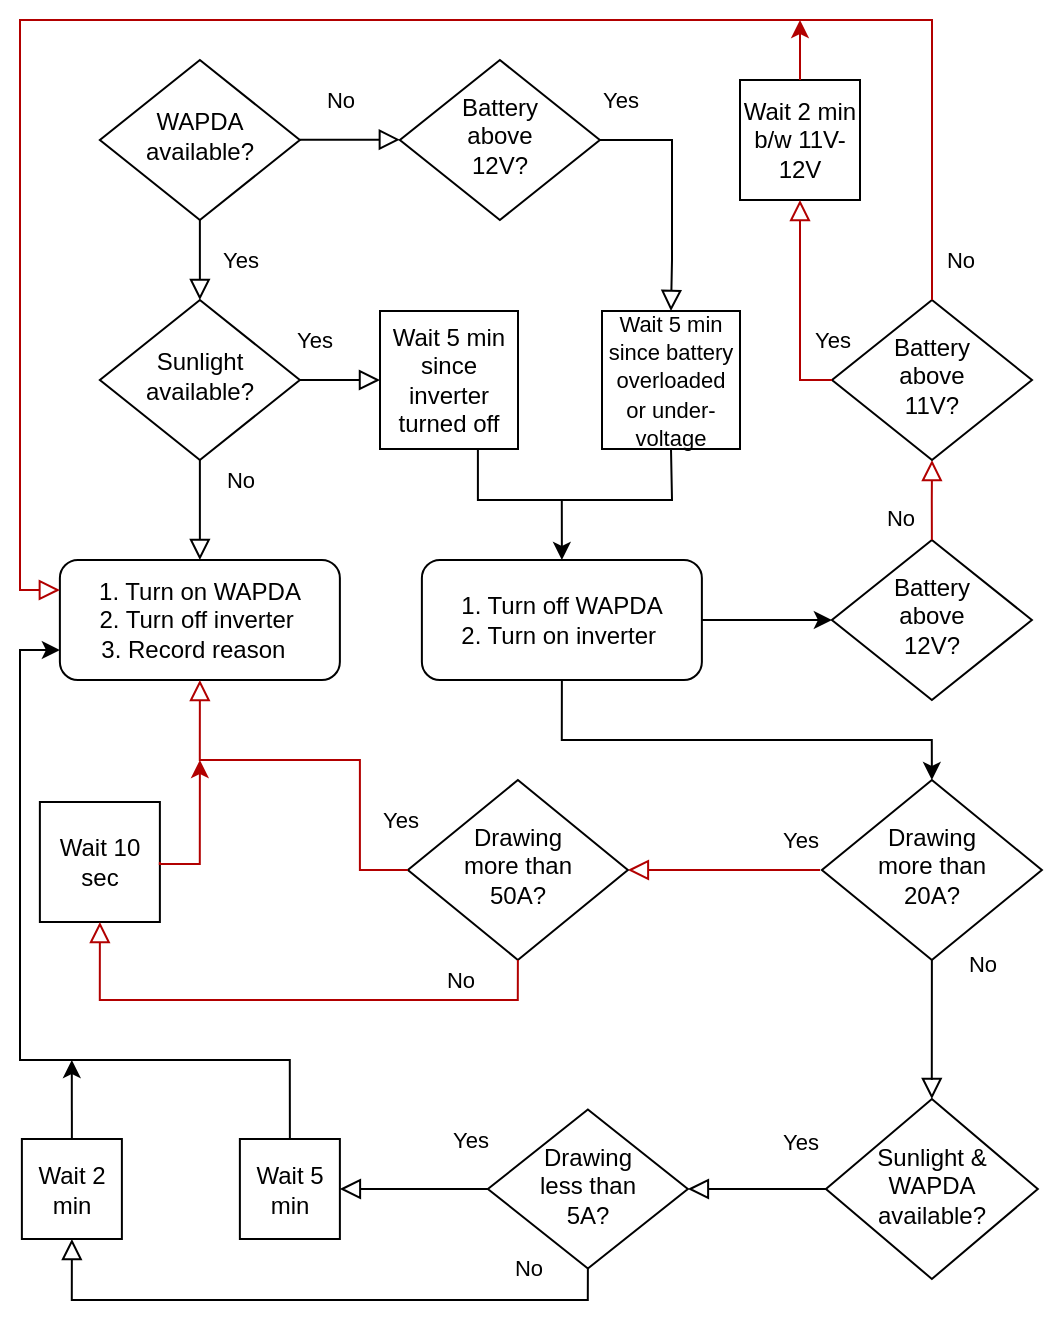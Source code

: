 <mxfile version="27.0.8">
  <diagram id="C5RBs43oDa-KdzZeNtuy" name="Page-1">
    <mxGraphModel dx="437" dy="227" grid="1" gridSize="10" guides="1" tooltips="1" connect="1" arrows="1" fold="1" page="1" pageScale="1" pageWidth="827" pageHeight="1169" math="0" shadow="0">
      <root>
        <mxCell id="WIyWlLk6GJQsqaUBKTNV-0" />
        <mxCell id="WIyWlLk6GJQsqaUBKTNV-1" parent="WIyWlLk6GJQsqaUBKTNV-0" />
        <mxCell id="WIyWlLk6GJQsqaUBKTNV-4" value="Yes" style="rounded=0;html=1;jettySize=auto;orthogonalLoop=1;fontSize=11;endArrow=block;endFill=0;endSize=8;strokeWidth=1;shadow=0;labelBackgroundColor=none;edgeStyle=orthogonalEdgeStyle;" parent="WIyWlLk6GJQsqaUBKTNV-1" source="WIyWlLk6GJQsqaUBKTNV-6" target="WIyWlLk6GJQsqaUBKTNV-10" edge="1">
          <mxGeometry y="20" relative="1" as="geometry">
            <mxPoint as="offset" />
          </mxGeometry>
        </mxCell>
        <mxCell id="WIyWlLk6GJQsqaUBKTNV-6" value="&lt;div&gt;WAPDA available?&lt;/div&gt;" style="rhombus;whiteSpace=wrap;html=1;shadow=0;fontFamily=Helvetica;fontSize=12;align=center;strokeWidth=1;spacing=6;spacingTop=-4;" parent="WIyWlLk6GJQsqaUBKTNV-1" vertex="1">
          <mxGeometry x="119.94" y="160" width="100" height="80" as="geometry" />
        </mxCell>
        <mxCell id="WIyWlLk6GJQsqaUBKTNV-8" value="No" style="rounded=0;html=1;jettySize=auto;orthogonalLoop=1;fontSize=11;endArrow=block;endFill=0;endSize=8;strokeWidth=1;shadow=0;labelBackgroundColor=none;edgeStyle=orthogonalEdgeStyle;" parent="WIyWlLk6GJQsqaUBKTNV-1" source="WIyWlLk6GJQsqaUBKTNV-10" target="WIyWlLk6GJQsqaUBKTNV-11" edge="1">
          <mxGeometry x="-0.6" y="20" relative="1" as="geometry">
            <mxPoint as="offset" />
          </mxGeometry>
        </mxCell>
        <mxCell id="WIyWlLk6GJQsqaUBKTNV-9" value="Yes" style="edgeStyle=orthogonalEdgeStyle;rounded=0;html=1;jettySize=auto;orthogonalLoop=1;fontSize=11;endArrow=block;endFill=0;endSize=8;strokeWidth=1;shadow=0;labelBackgroundColor=none;entryX=0;entryY=0.5;entryDx=0;entryDy=0;" parent="WIyWlLk6GJQsqaUBKTNV-1" source="WIyWlLk6GJQsqaUBKTNV-10" target="XessnEru4qHz6f1I7Pbf-37" edge="1">
          <mxGeometry x="-0.633" y="20" relative="1" as="geometry">
            <mxPoint as="offset" />
            <mxPoint x="269.94" y="320" as="targetPoint" />
            <Array as="points" />
          </mxGeometry>
        </mxCell>
        <mxCell id="WIyWlLk6GJQsqaUBKTNV-10" value="Sunlight available?" style="rhombus;whiteSpace=wrap;html=1;shadow=0;fontFamily=Helvetica;fontSize=12;align=center;strokeWidth=1;spacing=6;spacingTop=-4;" parent="WIyWlLk6GJQsqaUBKTNV-1" vertex="1">
          <mxGeometry x="119.94" y="280" width="100" height="80" as="geometry" />
        </mxCell>
        <mxCell id="WIyWlLk6GJQsqaUBKTNV-11" value="&lt;div&gt;1. Turn on WAPDA&lt;br&gt;&lt;/div&gt;&lt;div&gt;2. Turn off inverter&amp;nbsp; &lt;br&gt;&lt;/div&gt;&lt;div&gt;3. Record reason&amp;nbsp;&amp;nbsp; &lt;br&gt;&lt;/div&gt;" style="rounded=1;whiteSpace=wrap;html=1;fontSize=12;glass=0;strokeWidth=1;shadow=0;" parent="WIyWlLk6GJQsqaUBKTNV-1" vertex="1">
          <mxGeometry x="99.94" y="410" width="140" height="60" as="geometry" />
        </mxCell>
        <mxCell id="XessnEru4qHz6f1I7Pbf-10" value="&lt;div&gt;1. Turn off WAPDA&lt;/div&gt;&lt;div&gt;2. Turn on inverter&amp;nbsp; &lt;br&gt;&lt;/div&gt;" style="rounded=1;whiteSpace=wrap;html=1;fontSize=12;glass=0;strokeWidth=1;shadow=0;" parent="WIyWlLk6GJQsqaUBKTNV-1" vertex="1">
          <mxGeometry x="280.94" y="410" width="140" height="60" as="geometry" />
        </mxCell>
        <mxCell id="XessnEru4qHz6f1I7Pbf-11" value="&lt;div&gt;Battery&lt;/div&gt;&lt;div&gt;above&lt;br&gt;&lt;/div&gt;&lt;div&gt;12V?&lt;br&gt;&lt;/div&gt;" style="rhombus;whiteSpace=wrap;html=1;shadow=0;fontFamily=Helvetica;fontSize=12;align=center;strokeWidth=1;spacing=6;spacingTop=-4;" parent="WIyWlLk6GJQsqaUBKTNV-1" vertex="1">
          <mxGeometry x="269.94" y="160" width="100" height="80" as="geometry" />
        </mxCell>
        <mxCell id="XessnEru4qHz6f1I7Pbf-14" value="Yes" style="rounded=0;html=1;jettySize=auto;orthogonalLoop=1;fontSize=11;endArrow=block;endFill=0;endSize=8;strokeWidth=1;shadow=0;labelBackgroundColor=none;edgeStyle=orthogonalEdgeStyle;exitX=1;exitY=0.5;exitDx=0;exitDy=0;entryX=0.5;entryY=0;entryDx=0;entryDy=0;" parent="WIyWlLk6GJQsqaUBKTNV-1" source="XessnEru4qHz6f1I7Pbf-11" target="XessnEru4qHz6f1I7Pbf-55" edge="1">
          <mxGeometry x="-0.835" y="20" relative="1" as="geometry">
            <mxPoint as="offset" />
            <mxPoint x="319.94" y="270" as="sourcePoint" />
            <mxPoint x="259.94" y="260" as="targetPoint" />
            <Array as="points">
              <mxPoint x="406" y="200" />
              <mxPoint x="406" y="260" />
              <mxPoint x="405" y="260" />
            </Array>
          </mxGeometry>
        </mxCell>
        <mxCell id="XessnEru4qHz6f1I7Pbf-20" value="Yes" style="rounded=0;html=1;jettySize=auto;orthogonalLoop=1;fontSize=11;endArrow=block;endFill=0;endSize=8;strokeWidth=1;shadow=0;labelBackgroundColor=none;edgeStyle=orthogonalEdgeStyle;entryX=1;entryY=0.5;entryDx=0;entryDy=0;fillColor=#e51400;strokeColor=#B20000;" parent="WIyWlLk6GJQsqaUBKTNV-1" edge="1">
          <mxGeometry x="-0.792" y="-15" relative="1" as="geometry">
            <mxPoint as="offset" />
            <mxPoint x="480" y="565" as="sourcePoint" />
            <mxPoint x="383.94" y="565" as="targetPoint" />
            <Array as="points" />
          </mxGeometry>
        </mxCell>
        <mxCell id="XessnEru4qHz6f1I7Pbf-31" value="&lt;div&gt;Drawing&lt;/div&gt;&lt;div&gt;more than&lt;/div&gt;&lt;div&gt;50A?&lt;br&gt;&lt;/div&gt;" style="rhombus;whiteSpace=wrap;html=1;shadow=0;fontFamily=Helvetica;fontSize=12;align=center;strokeWidth=1;spacing=6;spacingTop=-4;" parent="WIyWlLk6GJQsqaUBKTNV-1" vertex="1">
          <mxGeometry x="273.94" y="520" width="110" height="90" as="geometry" />
        </mxCell>
        <mxCell id="XessnEru4qHz6f1I7Pbf-32" value="Yes" style="rounded=0;html=1;jettySize=auto;orthogonalLoop=1;fontSize=11;endArrow=block;endFill=0;endSize=8;strokeWidth=1;shadow=0;labelBackgroundColor=none;edgeStyle=orthogonalEdgeStyle;exitX=0;exitY=0.5;exitDx=0;exitDy=0;entryX=0.5;entryY=1;entryDx=0;entryDy=0;fillColor=#e51400;strokeColor=#B20000;" parent="WIyWlLk6GJQsqaUBKTNV-1" source="XessnEru4qHz6f1I7Pbf-31" target="WIyWlLk6GJQsqaUBKTNV-11" edge="1">
          <mxGeometry x="-0.508" y="-20" relative="1" as="geometry">
            <mxPoint as="offset" />
            <mxPoint x="481.94" y="575" as="sourcePoint" />
            <mxPoint x="169.94" y="490" as="targetPoint" />
            <Array as="points">
              <mxPoint x="249.94" y="565" />
              <mxPoint x="249.94" y="510" />
              <mxPoint x="169.94" y="510" />
            </Array>
          </mxGeometry>
        </mxCell>
        <mxCell id="XessnEru4qHz6f1I7Pbf-33" value="Wait 10 sec" style="whiteSpace=wrap;html=1;aspect=fixed;" parent="WIyWlLk6GJQsqaUBKTNV-1" vertex="1">
          <mxGeometry x="89.94" y="531" width="60" height="60" as="geometry" />
        </mxCell>
        <mxCell id="XessnEru4qHz6f1I7Pbf-34" value="No" style="rounded=0;html=1;jettySize=auto;orthogonalLoop=1;fontSize=11;endArrow=block;endFill=0;endSize=8;strokeWidth=1;shadow=0;labelBackgroundColor=none;edgeStyle=orthogonalEdgeStyle;exitX=0.5;exitY=1;exitDx=0;exitDy=0;entryX=0.5;entryY=1;entryDx=0;entryDy=0;fillColor=#e51400;strokeColor=#B20000;" parent="WIyWlLk6GJQsqaUBKTNV-1" source="XessnEru4qHz6f1I7Pbf-31" target="XessnEru4qHz6f1I7Pbf-33" edge="1">
          <mxGeometry x="-0.635" y="-10" relative="1" as="geometry">
            <mxPoint as="offset" />
            <mxPoint x="283.94" y="575" as="sourcePoint" />
            <mxPoint x="169.94" y="640" as="targetPoint" />
            <Array as="points">
              <mxPoint x="328.94" y="630" />
              <mxPoint x="119.94" y="630" />
            </Array>
          </mxGeometry>
        </mxCell>
        <mxCell id="XessnEru4qHz6f1I7Pbf-36" style="edgeStyle=orthogonalEdgeStyle;rounded=0;orthogonalLoop=1;jettySize=auto;html=1;exitX=1;exitY=0.5;exitDx=0;exitDy=0;fillColor=#e51400;strokeColor=#B20000;" parent="WIyWlLk6GJQsqaUBKTNV-1" source="XessnEru4qHz6f1I7Pbf-33" edge="1">
          <mxGeometry relative="1" as="geometry">
            <mxPoint x="159.94" y="560" as="sourcePoint" />
            <mxPoint x="169.94" y="510" as="targetPoint" />
            <Array as="points">
              <mxPoint x="169.94" y="562" />
            </Array>
          </mxGeometry>
        </mxCell>
        <mxCell id="XessnEru4qHz6f1I7Pbf-37" value="Wait 5 min since inverter turned off" style="whiteSpace=wrap;html=1;aspect=fixed;" parent="WIyWlLk6GJQsqaUBKTNV-1" vertex="1">
          <mxGeometry x="260" y="285.5" width="69" height="69" as="geometry" />
        </mxCell>
        <mxCell id="XessnEru4qHz6f1I7Pbf-38" style="edgeStyle=orthogonalEdgeStyle;rounded=0;orthogonalLoop=1;jettySize=auto;html=1;entryX=0.5;entryY=0;entryDx=0;entryDy=0;exitX=0.5;exitY=1;exitDx=0;exitDy=0;" parent="WIyWlLk6GJQsqaUBKTNV-1" source="XessnEru4qHz6f1I7Pbf-37" target="XessnEru4qHz6f1I7Pbf-10" edge="1">
          <mxGeometry relative="1" as="geometry">
            <mxPoint x="319.94" y="360" as="sourcePoint" />
            <mxPoint x="479.94" y="140" as="targetPoint" />
            <Array as="points">
              <mxPoint x="308.94" y="380" />
              <mxPoint x="350.94" y="380" />
            </Array>
          </mxGeometry>
        </mxCell>
        <mxCell id="XessnEru4qHz6f1I7Pbf-41" value="&lt;div&gt;Drawing&lt;/div&gt;&lt;div&gt;less than&lt;/div&gt;&lt;div&gt;5A?&lt;br&gt;&lt;/div&gt;" style="rhombus;whiteSpace=wrap;html=1;shadow=0;fontFamily=Helvetica;fontSize=12;align=center;strokeWidth=1;spacing=6;spacingTop=-4;" parent="WIyWlLk6GJQsqaUBKTNV-1" vertex="1">
          <mxGeometry x="313.94" y="684.75" width="100" height="79.5" as="geometry" />
        </mxCell>
        <mxCell id="XessnEru4qHz6f1I7Pbf-51" value="Wait 5 min" style="whiteSpace=wrap;html=1;aspect=fixed;" parent="WIyWlLk6GJQsqaUBKTNV-1" vertex="1">
          <mxGeometry x="189.94" y="699.5" width="50" height="50" as="geometry" />
        </mxCell>
        <mxCell id="XessnEru4qHz6f1I7Pbf-52" value="Wait 2 min" style="whiteSpace=wrap;html=1;aspect=fixed;" parent="WIyWlLk6GJQsqaUBKTNV-1" vertex="1">
          <mxGeometry x="80.94" y="699.5" width="50" height="50" as="geometry" />
        </mxCell>
        <mxCell id="XessnEru4qHz6f1I7Pbf-55" value="&lt;font style=&quot;font-size: 11px;&quot;&gt;Wait 5 min since battery overloaded or under-voltage&lt;br&gt;&lt;/font&gt;" style="whiteSpace=wrap;html=1;aspect=fixed;" parent="WIyWlLk6GJQsqaUBKTNV-1" vertex="1">
          <mxGeometry x="371" y="285.5" width="69" height="69" as="geometry" />
        </mxCell>
        <mxCell id="XessnEru4qHz6f1I7Pbf-56" value="" style="endArrow=none;html=1;rounded=0;entryX=0.5;entryY=1;entryDx=0;entryDy=0;" parent="WIyWlLk6GJQsqaUBKTNV-1" target="XessnEru4qHz6f1I7Pbf-55" edge="1">
          <mxGeometry width="50" height="50" relative="1" as="geometry">
            <mxPoint x="349.94" y="380" as="sourcePoint" />
            <mxPoint x="399.94" y="370" as="targetPoint" />
            <Array as="points">
              <mxPoint x="406" y="380" />
            </Array>
          </mxGeometry>
        </mxCell>
        <mxCell id="MkwOl1WnsLC0vxuyphrF-2" value="Sunlight &amp;amp; WAPDA available?" style="rhombus;whiteSpace=wrap;html=1;shadow=0;fontFamily=Helvetica;fontSize=12;align=center;strokeWidth=1;spacing=6;spacingTop=-4;" parent="WIyWlLk6GJQsqaUBKTNV-1" vertex="1">
          <mxGeometry x="482.97" y="679.5" width="105.94" height="90" as="geometry" />
        </mxCell>
        <mxCell id="1V3fjByNKnmNlCJToQ32-0" value="No" style="edgeStyle=orthogonalEdgeStyle;rounded=0;html=1;jettySize=auto;orthogonalLoop=1;fontSize=11;endArrow=block;endFill=0;endSize=8;strokeWidth=1;shadow=0;labelBackgroundColor=none;exitX=1;exitY=0.5;exitDx=0;exitDy=0;entryX=0;entryY=0.5;entryDx=0;entryDy=0;fillColor=#e51400;strokeColor=#000000;" edge="1" parent="WIyWlLk6GJQsqaUBKTNV-1">
          <mxGeometry x="-0.208" y="20" relative="1" as="geometry">
            <mxPoint as="offset" />
            <mxPoint x="219.94" y="199.83" as="sourcePoint" />
            <mxPoint x="269.94" y="199.83" as="targetPoint" />
          </mxGeometry>
        </mxCell>
        <mxCell id="1V3fjByNKnmNlCJToQ32-1" value="&lt;div&gt;Drawing&lt;/div&gt;&lt;div&gt;more than&lt;/div&gt;&lt;div&gt;20A?&lt;br&gt;&lt;/div&gt;" style="rhombus;whiteSpace=wrap;html=1;shadow=0;fontFamily=Helvetica;fontSize=12;align=center;strokeWidth=1;spacing=6;spacingTop=-4;" vertex="1" parent="WIyWlLk6GJQsqaUBKTNV-1">
          <mxGeometry x="480.94" y="520" width="110" height="90" as="geometry" />
        </mxCell>
        <mxCell id="1V3fjByNKnmNlCJToQ32-2" value="No" style="rounded=0;html=1;jettySize=auto;orthogonalLoop=1;fontSize=11;endArrow=block;endFill=0;endSize=8;strokeWidth=1;shadow=0;labelBackgroundColor=none;edgeStyle=orthogonalEdgeStyle;exitX=0.5;exitY=1;exitDx=0;exitDy=0;entryX=0.5;entryY=0;entryDx=0;entryDy=0;fillColor=#e51400;strokeColor=#000000;" edge="1" parent="WIyWlLk6GJQsqaUBKTNV-1" source="1V3fjByNKnmNlCJToQ32-1" target="MkwOl1WnsLC0vxuyphrF-2">
          <mxGeometry x="-0.943" y="25" relative="1" as="geometry">
            <mxPoint as="offset" />
            <mxPoint x="797" y="570" as="sourcePoint" />
            <mxPoint x="656" y="650" as="targetPoint" />
            <Array as="points">
              <mxPoint x="536" y="670" />
              <mxPoint x="536" y="670" />
            </Array>
          </mxGeometry>
        </mxCell>
        <mxCell id="1V3fjByNKnmNlCJToQ32-3" value="Yes" style="rounded=0;html=1;jettySize=auto;orthogonalLoop=1;fontSize=11;endArrow=block;endFill=0;endSize=8;strokeWidth=1;shadow=0;labelBackgroundColor=none;edgeStyle=orthogonalEdgeStyle;entryX=1;entryY=0.5;entryDx=0;entryDy=0;fillColor=#e51400;strokeColor=#000000;exitX=0;exitY=0.5;exitDx=0;exitDy=0;" edge="1" parent="WIyWlLk6GJQsqaUBKTNV-1" source="MkwOl1WnsLC0vxuyphrF-2" target="XessnEru4qHz6f1I7Pbf-41">
          <mxGeometry x="-0.624" y="-24" relative="1" as="geometry">
            <mxPoint as="offset" />
            <mxPoint x="440" y="780" as="sourcePoint" />
            <mxPoint x="680" y="839.94" as="targetPoint" />
            <Array as="points" />
          </mxGeometry>
        </mxCell>
        <mxCell id="1V3fjByNKnmNlCJToQ32-4" value="Yes" style="rounded=0;html=1;jettySize=auto;orthogonalLoop=1;fontSize=11;endArrow=block;endFill=0;endSize=8;strokeWidth=1;shadow=0;labelBackgroundColor=none;edgeStyle=orthogonalEdgeStyle;exitX=0;exitY=0.5;exitDx=0;exitDy=0;fillColor=#e51400;strokeColor=#000000;entryX=1;entryY=0.5;entryDx=0;entryDy=0;" edge="1" parent="WIyWlLk6GJQsqaUBKTNV-1" source="XessnEru4qHz6f1I7Pbf-41" target="XessnEru4qHz6f1I7Pbf-51">
          <mxGeometry x="-0.732" y="-25" relative="1" as="geometry">
            <mxPoint x="1" as="offset" />
            <mxPoint x="382" y="820" as="sourcePoint" />
            <mxPoint x="290" y="720" as="targetPoint" />
            <Array as="points">
              <mxPoint x="300" y="725" />
              <mxPoint x="300" y="725" />
            </Array>
          </mxGeometry>
        </mxCell>
        <mxCell id="1V3fjByNKnmNlCJToQ32-5" style="edgeStyle=orthogonalEdgeStyle;rounded=0;orthogonalLoop=1;jettySize=auto;html=1;entryX=0.5;entryY=0;entryDx=0;entryDy=0;exitX=0.5;exitY=1;exitDx=0;exitDy=0;" edge="1" parent="WIyWlLk6GJQsqaUBKTNV-1" source="XessnEru4qHz6f1I7Pbf-10" target="1V3fjByNKnmNlCJToQ32-1">
          <mxGeometry relative="1" as="geometry">
            <mxPoint x="350" y="500" as="sourcePoint" />
            <mxPoint x="393" y="556" as="targetPoint" />
            <Array as="points">
              <mxPoint x="351" y="500" />
              <mxPoint x="536" y="500" />
            </Array>
          </mxGeometry>
        </mxCell>
        <mxCell id="1V3fjByNKnmNlCJToQ32-6" style="edgeStyle=orthogonalEdgeStyle;rounded=0;orthogonalLoop=1;jettySize=auto;html=1;entryX=0;entryY=0.75;entryDx=0;entryDy=0;exitX=0.5;exitY=0;exitDx=0;exitDy=0;" edge="1" parent="WIyWlLk6GJQsqaUBKTNV-1" source="XessnEru4qHz6f1I7Pbf-51" target="WIyWlLk6GJQsqaUBKTNV-11">
          <mxGeometry relative="1" as="geometry">
            <mxPoint x="100" y="810" as="sourcePoint" />
            <mxPoint x="269" y="860" as="targetPoint" />
            <Array as="points">
              <mxPoint x="215" y="660" />
              <mxPoint x="80" y="660" />
              <mxPoint x="80" y="455" />
            </Array>
          </mxGeometry>
        </mxCell>
        <mxCell id="1V3fjByNKnmNlCJToQ32-7" value="No" style="rounded=0;html=1;jettySize=auto;orthogonalLoop=1;fontSize=11;endArrow=block;endFill=0;endSize=8;strokeWidth=1;shadow=0;labelBackgroundColor=none;edgeStyle=orthogonalEdgeStyle;exitX=0.5;exitY=1;exitDx=0;exitDy=0;fillColor=#e51400;strokeColor=#000000;entryX=0.5;entryY=1;entryDx=0;entryDy=0;" edge="1" parent="WIyWlLk6GJQsqaUBKTNV-1" source="XessnEru4qHz6f1I7Pbf-41" target="XessnEru4qHz6f1I7Pbf-52">
          <mxGeometry x="-0.7" y="-16" relative="1" as="geometry">
            <mxPoint as="offset" />
            <mxPoint x="230" y="800" as="sourcePoint" />
            <mxPoint x="190" y="800" as="targetPoint" />
            <Array as="points">
              <mxPoint x="364" y="780" />
              <mxPoint x="106" y="780" />
            </Array>
          </mxGeometry>
        </mxCell>
        <mxCell id="1V3fjByNKnmNlCJToQ32-8" style="edgeStyle=orthogonalEdgeStyle;rounded=0;orthogonalLoop=1;jettySize=auto;html=1;exitX=0.5;exitY=0;exitDx=0;exitDy=0;" edge="1" parent="WIyWlLk6GJQsqaUBKTNV-1" source="XessnEru4qHz6f1I7Pbf-52">
          <mxGeometry relative="1" as="geometry">
            <mxPoint x="255" y="905" as="sourcePoint" />
            <mxPoint x="106" y="660" as="targetPoint" />
            <Array as="points">
              <mxPoint x="106" y="660" />
            </Array>
          </mxGeometry>
        </mxCell>
        <mxCell id="1V3fjByNKnmNlCJToQ32-9" value="&lt;div&gt;Battery&lt;/div&gt;&lt;div&gt;above&lt;br&gt;&lt;/div&gt;&lt;div&gt;12V?&lt;br&gt;&lt;/div&gt;" style="rhombus;whiteSpace=wrap;html=1;shadow=0;fontFamily=Helvetica;fontSize=12;align=center;strokeWidth=1;spacing=6;spacingTop=-4;" vertex="1" parent="WIyWlLk6GJQsqaUBKTNV-1">
          <mxGeometry x="485.94" y="400" width="100" height="80" as="geometry" />
        </mxCell>
        <mxCell id="1V3fjByNKnmNlCJToQ32-10" style="edgeStyle=orthogonalEdgeStyle;rounded=0;orthogonalLoop=1;jettySize=auto;html=1;entryX=0;entryY=0.5;entryDx=0;entryDy=0;exitX=1;exitY=0.5;exitDx=0;exitDy=0;" edge="1" parent="WIyWlLk6GJQsqaUBKTNV-1" source="XessnEru4qHz6f1I7Pbf-10" target="1V3fjByNKnmNlCJToQ32-9">
          <mxGeometry relative="1" as="geometry">
            <mxPoint x="430" y="450" as="sourcePoint" />
            <mxPoint x="473" y="506" as="targetPoint" />
            <Array as="points">
              <mxPoint x="450" y="440" />
              <mxPoint x="450" y="440" />
            </Array>
          </mxGeometry>
        </mxCell>
        <mxCell id="1V3fjByNKnmNlCJToQ32-11" value="No" style="edgeStyle=orthogonalEdgeStyle;rounded=0;html=1;jettySize=auto;orthogonalLoop=1;fontSize=11;endArrow=block;endFill=0;endSize=8;strokeWidth=1;shadow=0;labelBackgroundColor=none;exitX=0.5;exitY=0;exitDx=0;exitDy=0;entryX=0.5;entryY=1;entryDx=0;entryDy=0;fillColor=#e51400;strokeColor=#B20000;" edge="1" parent="WIyWlLk6GJQsqaUBKTNV-1" source="1V3fjByNKnmNlCJToQ32-9" target="1V3fjByNKnmNlCJToQ32-12">
          <mxGeometry x="-0.502" y="16" relative="1" as="geometry">
            <mxPoint y="-1" as="offset" />
            <mxPoint x="580" y="380" as="sourcePoint" />
            <mxPoint x="630" y="380" as="targetPoint" />
          </mxGeometry>
        </mxCell>
        <mxCell id="1V3fjByNKnmNlCJToQ32-12" value="&lt;div&gt;Battery&lt;/div&gt;&lt;div&gt;above&lt;br&gt;&lt;/div&gt;&lt;div&gt;11V?&lt;br&gt;&lt;/div&gt;" style="rhombus;whiteSpace=wrap;html=1;shadow=0;fontFamily=Helvetica;fontSize=12;align=center;strokeWidth=1;spacing=6;spacingTop=-4;" vertex="1" parent="WIyWlLk6GJQsqaUBKTNV-1">
          <mxGeometry x="486" y="280" width="100" height="80" as="geometry" />
        </mxCell>
        <mxCell id="1V3fjByNKnmNlCJToQ32-13" value="Wait 2 min b/w 11V-12V" style="whiteSpace=wrap;html=1;aspect=fixed;" vertex="1" parent="WIyWlLk6GJQsqaUBKTNV-1">
          <mxGeometry x="440" y="170" width="60" height="60" as="geometry" />
        </mxCell>
        <mxCell id="1V3fjByNKnmNlCJToQ32-14" value="Yes" style="edgeStyle=orthogonalEdgeStyle;rounded=0;html=1;jettySize=auto;orthogonalLoop=1;fontSize=11;endArrow=block;endFill=0;endSize=8;strokeWidth=1;shadow=0;labelBackgroundColor=none;exitX=0;exitY=0.5;exitDx=0;exitDy=0;entryX=0.5;entryY=1;entryDx=0;entryDy=0;fillColor=#e51400;strokeColor=#B20000;" edge="1" parent="WIyWlLk6GJQsqaUBKTNV-1" source="1V3fjByNKnmNlCJToQ32-12" target="1V3fjByNKnmNlCJToQ32-13">
          <mxGeometry x="-0.321" y="-16" relative="1" as="geometry">
            <mxPoint as="offset" />
            <mxPoint x="470" y="280" as="sourcePoint" />
            <mxPoint x="470" y="240" as="targetPoint" />
            <Array as="points">
              <mxPoint x="470" y="320" />
            </Array>
          </mxGeometry>
        </mxCell>
        <mxCell id="1V3fjByNKnmNlCJToQ32-15" value="No" style="edgeStyle=orthogonalEdgeStyle;rounded=0;html=1;jettySize=auto;orthogonalLoop=1;fontSize=11;endArrow=block;endFill=0;endSize=8;strokeWidth=1;shadow=0;labelBackgroundColor=none;exitX=0.5;exitY=0;exitDx=0;exitDy=0;entryX=0;entryY=0.25;entryDx=0;entryDy=0;fillColor=#e51400;strokeColor=#B20000;" edge="1" parent="WIyWlLk6GJQsqaUBKTNV-1" source="1V3fjByNKnmNlCJToQ32-12" target="WIyWlLk6GJQsqaUBKTNV-11">
          <mxGeometry x="-0.956" y="-14" relative="1" as="geometry">
            <mxPoint as="offset" />
            <mxPoint x="530" y="290" as="sourcePoint" />
            <mxPoint x="530" y="250" as="targetPoint" />
            <Array as="points">
              <mxPoint x="536" y="140" />
              <mxPoint x="80" y="140" />
              <mxPoint x="80" y="425" />
            </Array>
          </mxGeometry>
        </mxCell>
        <mxCell id="1V3fjByNKnmNlCJToQ32-17" style="edgeStyle=orthogonalEdgeStyle;rounded=0;orthogonalLoop=1;jettySize=auto;html=1;exitX=0.5;exitY=0;exitDx=0;exitDy=0;fillColor=#e51400;strokeColor=#B20000;" edge="1" parent="WIyWlLk6GJQsqaUBKTNV-1" source="1V3fjByNKnmNlCJToQ32-13">
          <mxGeometry relative="1" as="geometry">
            <mxPoint x="460" y="201" as="sourcePoint" />
            <mxPoint x="470" y="140" as="targetPoint" />
            <Array as="points">
              <mxPoint x="470" y="150" />
              <mxPoint x="470" y="150" />
            </Array>
          </mxGeometry>
        </mxCell>
      </root>
    </mxGraphModel>
  </diagram>
</mxfile>
